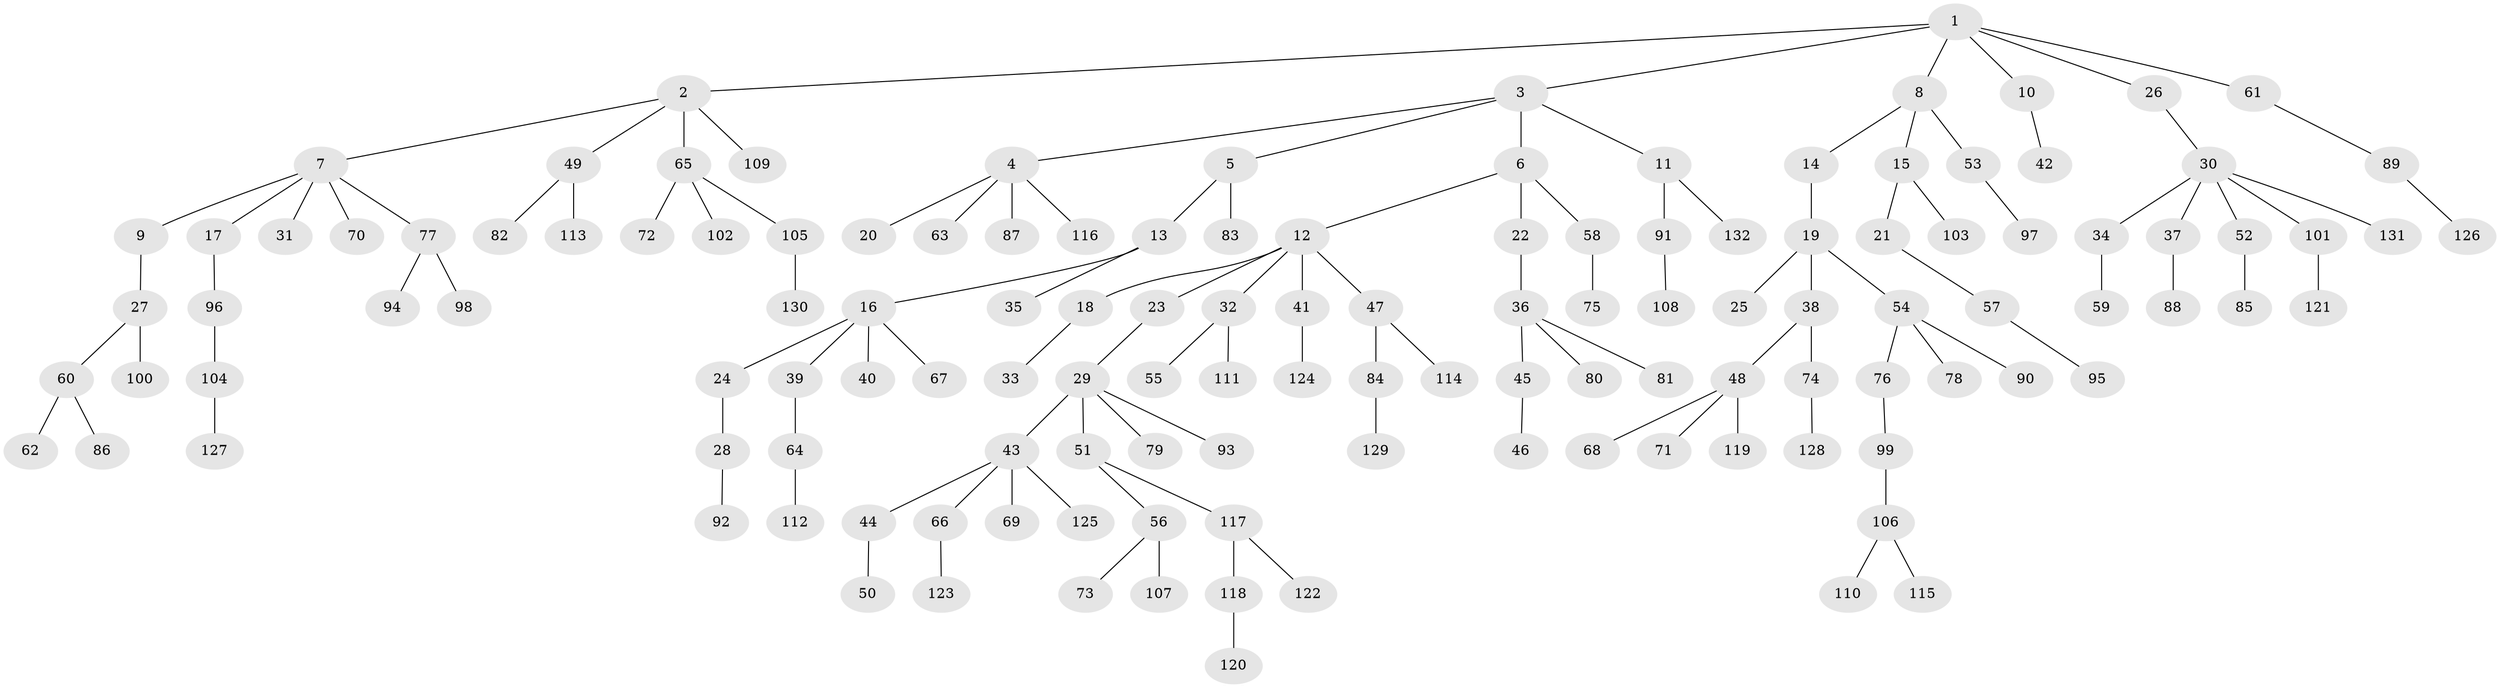 // Generated by graph-tools (version 1.1) at 2025/36/03/09/25 02:36:57]
// undirected, 132 vertices, 131 edges
graph export_dot {
graph [start="1"]
  node [color=gray90,style=filled];
  1;
  2;
  3;
  4;
  5;
  6;
  7;
  8;
  9;
  10;
  11;
  12;
  13;
  14;
  15;
  16;
  17;
  18;
  19;
  20;
  21;
  22;
  23;
  24;
  25;
  26;
  27;
  28;
  29;
  30;
  31;
  32;
  33;
  34;
  35;
  36;
  37;
  38;
  39;
  40;
  41;
  42;
  43;
  44;
  45;
  46;
  47;
  48;
  49;
  50;
  51;
  52;
  53;
  54;
  55;
  56;
  57;
  58;
  59;
  60;
  61;
  62;
  63;
  64;
  65;
  66;
  67;
  68;
  69;
  70;
  71;
  72;
  73;
  74;
  75;
  76;
  77;
  78;
  79;
  80;
  81;
  82;
  83;
  84;
  85;
  86;
  87;
  88;
  89;
  90;
  91;
  92;
  93;
  94;
  95;
  96;
  97;
  98;
  99;
  100;
  101;
  102;
  103;
  104;
  105;
  106;
  107;
  108;
  109;
  110;
  111;
  112;
  113;
  114;
  115;
  116;
  117;
  118;
  119;
  120;
  121;
  122;
  123;
  124;
  125;
  126;
  127;
  128;
  129;
  130;
  131;
  132;
  1 -- 2;
  1 -- 3;
  1 -- 8;
  1 -- 10;
  1 -- 26;
  1 -- 61;
  2 -- 7;
  2 -- 49;
  2 -- 65;
  2 -- 109;
  3 -- 4;
  3 -- 5;
  3 -- 6;
  3 -- 11;
  4 -- 20;
  4 -- 63;
  4 -- 87;
  4 -- 116;
  5 -- 13;
  5 -- 83;
  6 -- 12;
  6 -- 22;
  6 -- 58;
  7 -- 9;
  7 -- 17;
  7 -- 31;
  7 -- 70;
  7 -- 77;
  8 -- 14;
  8 -- 15;
  8 -- 53;
  9 -- 27;
  10 -- 42;
  11 -- 91;
  11 -- 132;
  12 -- 18;
  12 -- 23;
  12 -- 32;
  12 -- 41;
  12 -- 47;
  13 -- 16;
  13 -- 35;
  14 -- 19;
  15 -- 21;
  15 -- 103;
  16 -- 24;
  16 -- 39;
  16 -- 40;
  16 -- 67;
  17 -- 96;
  18 -- 33;
  19 -- 25;
  19 -- 38;
  19 -- 54;
  21 -- 57;
  22 -- 36;
  23 -- 29;
  24 -- 28;
  26 -- 30;
  27 -- 60;
  27 -- 100;
  28 -- 92;
  29 -- 43;
  29 -- 51;
  29 -- 79;
  29 -- 93;
  30 -- 34;
  30 -- 37;
  30 -- 52;
  30 -- 101;
  30 -- 131;
  32 -- 55;
  32 -- 111;
  34 -- 59;
  36 -- 45;
  36 -- 80;
  36 -- 81;
  37 -- 88;
  38 -- 48;
  38 -- 74;
  39 -- 64;
  41 -- 124;
  43 -- 44;
  43 -- 66;
  43 -- 69;
  43 -- 125;
  44 -- 50;
  45 -- 46;
  47 -- 84;
  47 -- 114;
  48 -- 68;
  48 -- 71;
  48 -- 119;
  49 -- 82;
  49 -- 113;
  51 -- 56;
  51 -- 117;
  52 -- 85;
  53 -- 97;
  54 -- 76;
  54 -- 78;
  54 -- 90;
  56 -- 73;
  56 -- 107;
  57 -- 95;
  58 -- 75;
  60 -- 62;
  60 -- 86;
  61 -- 89;
  64 -- 112;
  65 -- 72;
  65 -- 102;
  65 -- 105;
  66 -- 123;
  74 -- 128;
  76 -- 99;
  77 -- 94;
  77 -- 98;
  84 -- 129;
  89 -- 126;
  91 -- 108;
  96 -- 104;
  99 -- 106;
  101 -- 121;
  104 -- 127;
  105 -- 130;
  106 -- 110;
  106 -- 115;
  117 -- 118;
  117 -- 122;
  118 -- 120;
}
